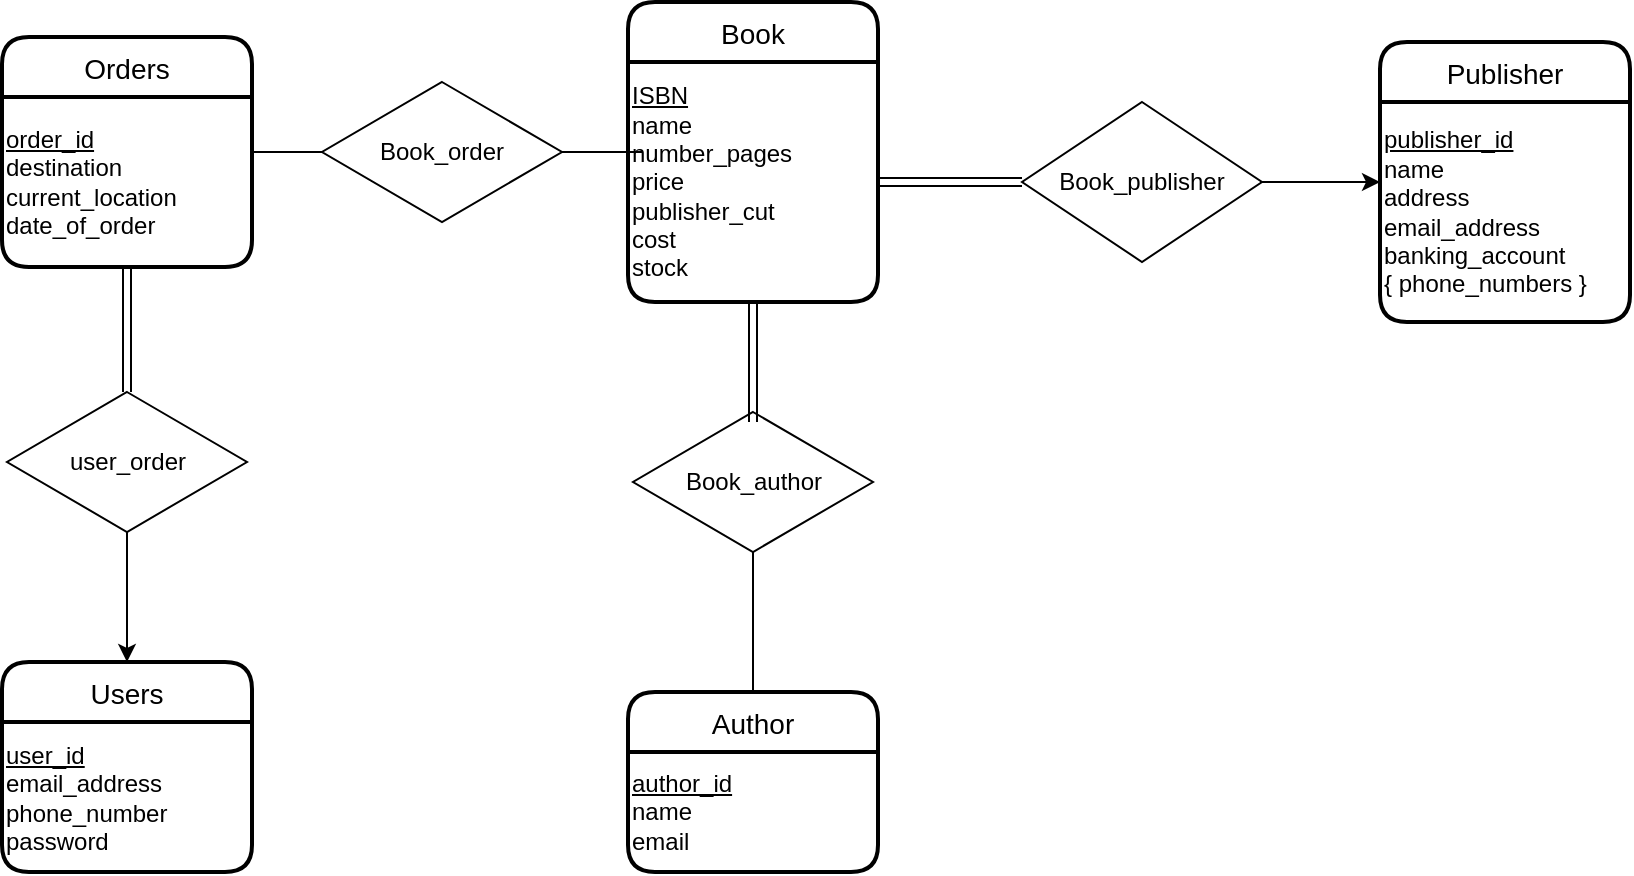 <mxfile version="15.8.6" type="device"><diagram id="sKYvWn9uyadplcbSIAi4" name="Page-1"><mxGraphModel dx="1119" dy="714" grid="1" gridSize="10" guides="1" tooltips="1" connect="1" arrows="1" fold="1" page="1" pageScale="1" pageWidth="850" pageHeight="1100" math="0" shadow="0"><root><mxCell id="0"/><mxCell id="1" parent="0"/><mxCell id="UZ2TMXHFVdZAgeYB223H-4" value="Book" style="swimlane;childLayout=stackLayout;horizontal=1;startSize=30;horizontalStack=0;rounded=1;fontSize=14;fontStyle=0;strokeWidth=2;resizeParent=0;resizeLast=1;shadow=0;dashed=0;align=center;" parent="1" vertex="1"><mxGeometry x="363" y="125" width="125" height="150" as="geometry"><mxRectangle x="315" y="310" width="60" height="30" as="alternateBounds"/></mxGeometry></mxCell><mxCell id="UZ2TMXHFVdZAgeYB223H-8" value="&lt;blockquote style=&quot;margin: 0 0 0 40px ; border: none ; padding: 0px&quot;&gt;&lt;/blockquote&gt;&lt;u&gt;ISBN&lt;/u&gt;&lt;br&gt;&lt;blockquote style=&quot;margin: 0 0 0 40px ; border: none ; padding: 0px&quot;&gt;&lt;/blockquote&gt;&lt;span&gt;name&lt;/span&gt;&lt;br&gt;&lt;blockquote style=&quot;margin: 0 0 0 40px ; border: none ; padding: 0px&quot;&gt;&lt;/blockquote&gt;&lt;span&gt;number_pages&lt;/span&gt;&lt;br&gt;&lt;blockquote style=&quot;margin: 0 0 0 40px ; border: none ; padding: 0px&quot;&gt;&lt;/blockquote&gt;&lt;span&gt;price&lt;/span&gt;&lt;br&gt;&lt;blockquote style=&quot;margin: 0 0 0 40px ; border: none ; padding: 0px&quot;&gt;&lt;/blockquote&gt;&lt;span&gt;publisher_cut&lt;/span&gt;&lt;br&gt;&lt;blockquote style=&quot;margin: 0 0 0 40px ; border: none ; padding: 0px&quot;&gt;&lt;/blockquote&gt;&lt;span&gt;cost&lt;/span&gt;&lt;br&gt;&lt;span&gt;stock&lt;/span&gt;" style="text;html=1;align=left;verticalAlign=middle;resizable=0;points=[];autosize=1;strokeColor=none;fillColor=none;" parent="UZ2TMXHFVdZAgeYB223H-4" vertex="1"><mxGeometry y="30" width="125" height="120" as="geometry"/></mxCell><mxCell id="UZ2TMXHFVdZAgeYB223H-10" value="Publisher" style="swimlane;childLayout=stackLayout;horizontal=1;startSize=30;horizontalStack=0;rounded=1;fontSize=14;fontStyle=0;strokeWidth=2;resizeParent=0;resizeLast=1;shadow=0;dashed=0;align=center;" parent="1" vertex="1"><mxGeometry x="739" y="145" width="125" height="140" as="geometry"><mxRectangle x="315" y="310" width="60" height="30" as="alternateBounds"/></mxGeometry></mxCell><mxCell id="UZ2TMXHFVdZAgeYB223H-11" value="&lt;blockquote style=&quot;margin: 0 0 0 40px ; border: none ; padding: 0px&quot;&gt;&lt;/blockquote&gt;&lt;u&gt;publisher_id&lt;/u&gt;&lt;br&gt;&lt;blockquote style=&quot;margin: 0 0 0 40px ; border: none ; padding: 0px&quot;&gt;&lt;/blockquote&gt;&lt;span&gt;name&lt;/span&gt;&lt;br&gt;&lt;blockquote style=&quot;margin: 0 0 0 40px ; border: none ; padding: 0px&quot;&gt;&lt;/blockquote&gt;&lt;span&gt;address&lt;/span&gt;&lt;br&gt;&lt;blockquote style=&quot;margin: 0 0 0 40px ; border: none ; padding: 0px&quot;&gt;&lt;/blockquote&gt;&lt;span&gt;email_address&lt;/span&gt;&lt;br&gt;&lt;blockquote style=&quot;margin: 0 0 0 40px ; border: none ; padding: 0px&quot;&gt;&lt;/blockquote&gt;&lt;span&gt;banking_account&lt;/span&gt;&lt;br&gt;&lt;blockquote style=&quot;margin: 0 0 0 40px ; border: none ; padding: 0px&quot;&gt;&lt;/blockquote&gt;{ phone_numbers }" style="text;html=1;align=left;verticalAlign=middle;resizable=0;points=[];autosize=1;strokeColor=none;fillColor=none;" parent="UZ2TMXHFVdZAgeYB223H-10" vertex="1"><mxGeometry y="30" width="125" height="110" as="geometry"/></mxCell><mxCell id="UZ2TMXHFVdZAgeYB223H-15" value="" style="edgeStyle=orthogonalEdgeStyle;rounded=0;orthogonalLoop=1;jettySize=auto;html=1;" parent="1" source="UZ2TMXHFVdZAgeYB223H-12" edge="1"><mxGeometry relative="1" as="geometry"><mxPoint x="739" y="215" as="targetPoint"/></mxGeometry></mxCell><mxCell id="UZ2TMXHFVdZAgeYB223H-12" value="Book_publisher" style="shape=rhombus;perimeter=rhombusPerimeter;whiteSpace=wrap;html=1;align=center;fillColor=none;" parent="1" vertex="1"><mxGeometry x="560" y="175" width="120" height="80" as="geometry"/></mxCell><mxCell id="UZ2TMXHFVdZAgeYB223H-14" style="edgeStyle=orthogonalEdgeStyle;rounded=0;orthogonalLoop=1;jettySize=auto;html=1;entryX=0;entryY=0.5;entryDx=0;entryDy=0;endArrow=none;endFill=0;shape=link;" parent="1" source="UZ2TMXHFVdZAgeYB223H-8" target="UZ2TMXHFVdZAgeYB223H-12" edge="1"><mxGeometry relative="1" as="geometry"/></mxCell><mxCell id="UZ2TMXHFVdZAgeYB223H-22" value="Author" style="swimlane;childLayout=stackLayout;horizontal=1;startSize=30;horizontalStack=0;rounded=1;fontSize=14;fontStyle=0;strokeWidth=2;resizeParent=0;resizeLast=1;shadow=0;dashed=0;align=center;" parent="1" vertex="1"><mxGeometry x="363" y="470" width="125" height="90" as="geometry"><mxRectangle x="315" y="310" width="60" height="30" as="alternateBounds"/></mxGeometry></mxCell><mxCell id="UZ2TMXHFVdZAgeYB223H-23" value="&lt;blockquote style=&quot;margin: 0 0 0 40px ; border: none ; padding: 0px&quot;&gt;&lt;/blockquote&gt;&lt;u&gt;author_id&lt;/u&gt;&lt;br&gt;&lt;blockquote style=&quot;margin: 0 0 0 40px ; border: none ; padding: 0px&quot;&gt;&lt;/blockquote&gt;&lt;span&gt;name&lt;/span&gt;&lt;br&gt;&lt;blockquote style=&quot;margin: 0 0 0 40px ; border: none ; padding: 0px&quot;&gt;&lt;/blockquote&gt;email" style="text;html=1;align=left;verticalAlign=middle;resizable=0;points=[];autosize=1;strokeColor=none;fillColor=none;" parent="UZ2TMXHFVdZAgeYB223H-22" vertex="1"><mxGeometry y="30" width="125" height="60" as="geometry"/></mxCell><mxCell id="UZ2TMXHFVdZAgeYB223H-26" style="edgeStyle=orthogonalEdgeStyle;rounded=0;orthogonalLoop=1;jettySize=auto;html=1;entryX=0.5;entryY=0;entryDx=0;entryDy=0;endArrow=none;endFill=0;" parent="1" source="UZ2TMXHFVdZAgeYB223H-24" target="UZ2TMXHFVdZAgeYB223H-22" edge="1"><mxGeometry relative="1" as="geometry"/></mxCell><mxCell id="UZ2TMXHFVdZAgeYB223H-24" value="Book_author" style="shape=rhombus;perimeter=rhombusPerimeter;whiteSpace=wrap;html=1;align=center;fillColor=none;" parent="1" vertex="1"><mxGeometry x="365.5" y="330" width="120" height="70" as="geometry"/></mxCell><mxCell id="UZ2TMXHFVdZAgeYB223H-25" style="edgeStyle=orthogonalEdgeStyle;shape=link;rounded=0;orthogonalLoop=1;jettySize=auto;html=1;entryX=0.5;entryY=0;entryDx=0;entryDy=0;endArrow=none;endFill=0;" parent="1" source="UZ2TMXHFVdZAgeYB223H-8" edge="1"><mxGeometry relative="1" as="geometry"><mxPoint x="425.5" y="335" as="targetPoint"/></mxGeometry></mxCell><mxCell id="UZ2TMXHFVdZAgeYB223H-30" style="edgeStyle=orthogonalEdgeStyle;rounded=0;orthogonalLoop=1;jettySize=auto;html=1;entryX=0;entryY=0.5;entryDx=0;entryDy=0;endArrow=none;endFill=0;" parent="1" source="UZ2TMXHFVdZAgeYB223H-27" target="UZ2TMXHFVdZAgeYB223H-29" edge="1"><mxGeometry relative="1" as="geometry"/></mxCell><mxCell id="UZ2TMXHFVdZAgeYB223H-27" value="Orders" style="swimlane;childLayout=stackLayout;horizontal=1;startSize=30;horizontalStack=0;rounded=1;fontSize=14;fontStyle=0;strokeWidth=2;resizeParent=0;resizeLast=1;shadow=0;dashed=0;align=center;" parent="1" vertex="1"><mxGeometry x="50" y="142.5" width="125" height="115" as="geometry"><mxRectangle x="315" y="310" width="60" height="30" as="alternateBounds"/></mxGeometry></mxCell><mxCell id="UZ2TMXHFVdZAgeYB223H-28" value="&lt;blockquote style=&quot;margin: 0 0 0 40px ; border: none ; padding: 0px&quot;&gt;&lt;/blockquote&gt;&lt;u&gt;order_id&lt;/u&gt;&lt;br&gt;&lt;blockquote style=&quot;margin: 0 0 0 40px ; border: none ; padding: 0px&quot;&gt;&lt;/blockquote&gt;destination&lt;br&gt;&lt;blockquote style=&quot;margin: 0 0 0 40px ; border: none ; padding: 0px&quot;&gt;&lt;/blockquote&gt;current_location&lt;br&gt;date_of_order" style="text;html=1;align=left;verticalAlign=middle;resizable=0;points=[];autosize=1;strokeColor=none;fillColor=none;" parent="UZ2TMXHFVdZAgeYB223H-27" vertex="1"><mxGeometry y="30" width="125" height="85" as="geometry"/></mxCell><mxCell id="UZ2TMXHFVdZAgeYB223H-31" style="edgeStyle=orthogonalEdgeStyle;rounded=0;orthogonalLoop=1;jettySize=auto;html=1;entryX=0.056;entryY=0.375;entryDx=0;entryDy=0;entryPerimeter=0;endArrow=none;endFill=0;" parent="1" source="UZ2TMXHFVdZAgeYB223H-29" target="UZ2TMXHFVdZAgeYB223H-8" edge="1"><mxGeometry relative="1" as="geometry"/></mxCell><mxCell id="UZ2TMXHFVdZAgeYB223H-29" value="Book_order" style="shape=rhombus;perimeter=rhombusPerimeter;whiteSpace=wrap;html=1;align=center;fillColor=none;" parent="1" vertex="1"><mxGeometry x="210" y="165" width="120" height="70" as="geometry"/></mxCell><mxCell id="UZ2TMXHFVdZAgeYB223H-32" value="Users" style="swimlane;childLayout=stackLayout;horizontal=1;startSize=30;horizontalStack=0;rounded=1;fontSize=14;fontStyle=0;strokeWidth=2;resizeParent=0;resizeLast=1;shadow=0;dashed=0;align=center;" parent="1" vertex="1"><mxGeometry x="50" y="455" width="125" height="105" as="geometry"><mxRectangle x="315" y="310" width="60" height="30" as="alternateBounds"/></mxGeometry></mxCell><mxCell id="UZ2TMXHFVdZAgeYB223H-33" value="&lt;blockquote style=&quot;margin: 0 0 0 40px ; border: none ; padding: 0px&quot;&gt;&lt;/blockquote&gt;&lt;u&gt;user_id&lt;/u&gt;&lt;br&gt;&lt;blockquote style=&quot;margin: 0 0 0 40px ; border: none ; padding: 0px&quot;&gt;&lt;/blockquote&gt;email_address&lt;br&gt;&lt;blockquote style=&quot;margin: 0 0 0 40px ; border: none ; padding: 0px&quot;&gt;&lt;/blockquote&gt;phone_number&lt;br&gt;password" style="text;html=1;align=left;verticalAlign=middle;resizable=0;points=[];autosize=1;strokeColor=none;fillColor=none;" parent="UZ2TMXHFVdZAgeYB223H-32" vertex="1"><mxGeometry y="30" width="125" height="75" as="geometry"/></mxCell><mxCell id="UZ2TMXHFVdZAgeYB223H-36" style="edgeStyle=orthogonalEdgeStyle;rounded=0;orthogonalLoop=1;jettySize=auto;html=1;entryX=0.5;entryY=0;entryDx=0;entryDy=0;endArrow=classic;endFill=1;" parent="1" source="UZ2TMXHFVdZAgeYB223H-34" target="UZ2TMXHFVdZAgeYB223H-32" edge="1"><mxGeometry relative="1" as="geometry"/></mxCell><mxCell id="UZ2TMXHFVdZAgeYB223H-34" value="user_order" style="shape=rhombus;perimeter=rhombusPerimeter;whiteSpace=wrap;html=1;align=center;fillColor=none;" parent="1" vertex="1"><mxGeometry x="52.5" y="320" width="120" height="70" as="geometry"/></mxCell><mxCell id="UZ2TMXHFVdZAgeYB223H-35" style="edgeStyle=orthogonalEdgeStyle;rounded=0;orthogonalLoop=1;jettySize=auto;html=1;entryX=0.5;entryY=0;entryDx=0;entryDy=0;endArrow=none;endFill=0;shape=link;" parent="1" source="UZ2TMXHFVdZAgeYB223H-28" target="UZ2TMXHFVdZAgeYB223H-34" edge="1"><mxGeometry relative="1" as="geometry"/></mxCell></root></mxGraphModel></diagram></mxfile>